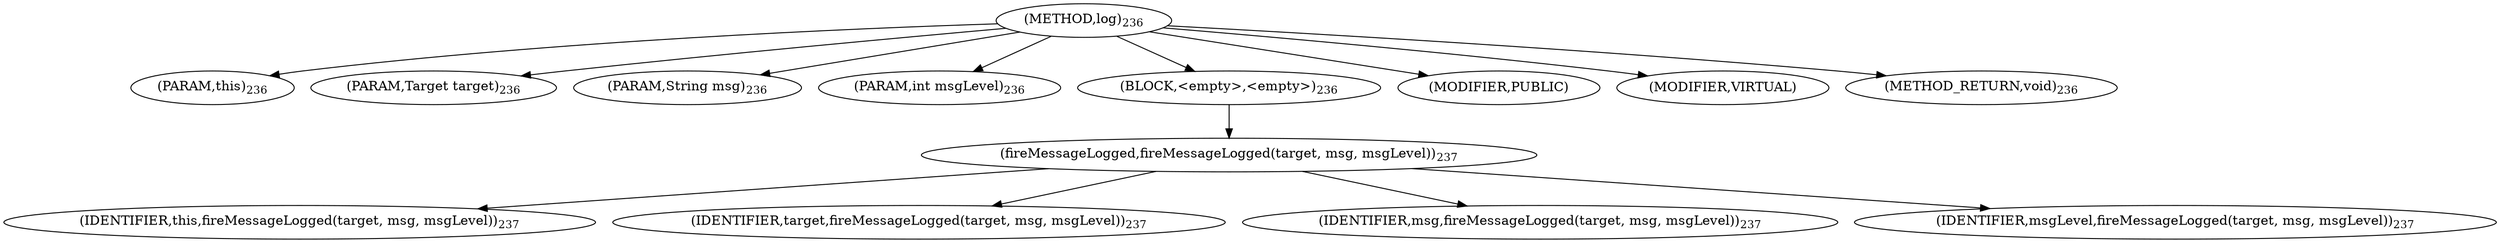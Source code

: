 digraph "log" {  
"668" [label = <(METHOD,log)<SUB>236</SUB>> ]
"24" [label = <(PARAM,this)<SUB>236</SUB>> ]
"669" [label = <(PARAM,Target target)<SUB>236</SUB>> ]
"670" [label = <(PARAM,String msg)<SUB>236</SUB>> ]
"671" [label = <(PARAM,int msgLevel)<SUB>236</SUB>> ]
"672" [label = <(BLOCK,&lt;empty&gt;,&lt;empty&gt;)<SUB>236</SUB>> ]
"673" [label = <(fireMessageLogged,fireMessageLogged(target, msg, msgLevel))<SUB>237</SUB>> ]
"23" [label = <(IDENTIFIER,this,fireMessageLogged(target, msg, msgLevel))<SUB>237</SUB>> ]
"674" [label = <(IDENTIFIER,target,fireMessageLogged(target, msg, msgLevel))<SUB>237</SUB>> ]
"675" [label = <(IDENTIFIER,msg,fireMessageLogged(target, msg, msgLevel))<SUB>237</SUB>> ]
"676" [label = <(IDENTIFIER,msgLevel,fireMessageLogged(target, msg, msgLevel))<SUB>237</SUB>> ]
"677" [label = <(MODIFIER,PUBLIC)> ]
"678" [label = <(MODIFIER,VIRTUAL)> ]
"679" [label = <(METHOD_RETURN,void)<SUB>236</SUB>> ]
  "668" -> "24" 
  "668" -> "669" 
  "668" -> "670" 
  "668" -> "671" 
  "668" -> "672" 
  "668" -> "677" 
  "668" -> "678" 
  "668" -> "679" 
  "672" -> "673" 
  "673" -> "23" 
  "673" -> "674" 
  "673" -> "675" 
  "673" -> "676" 
}
